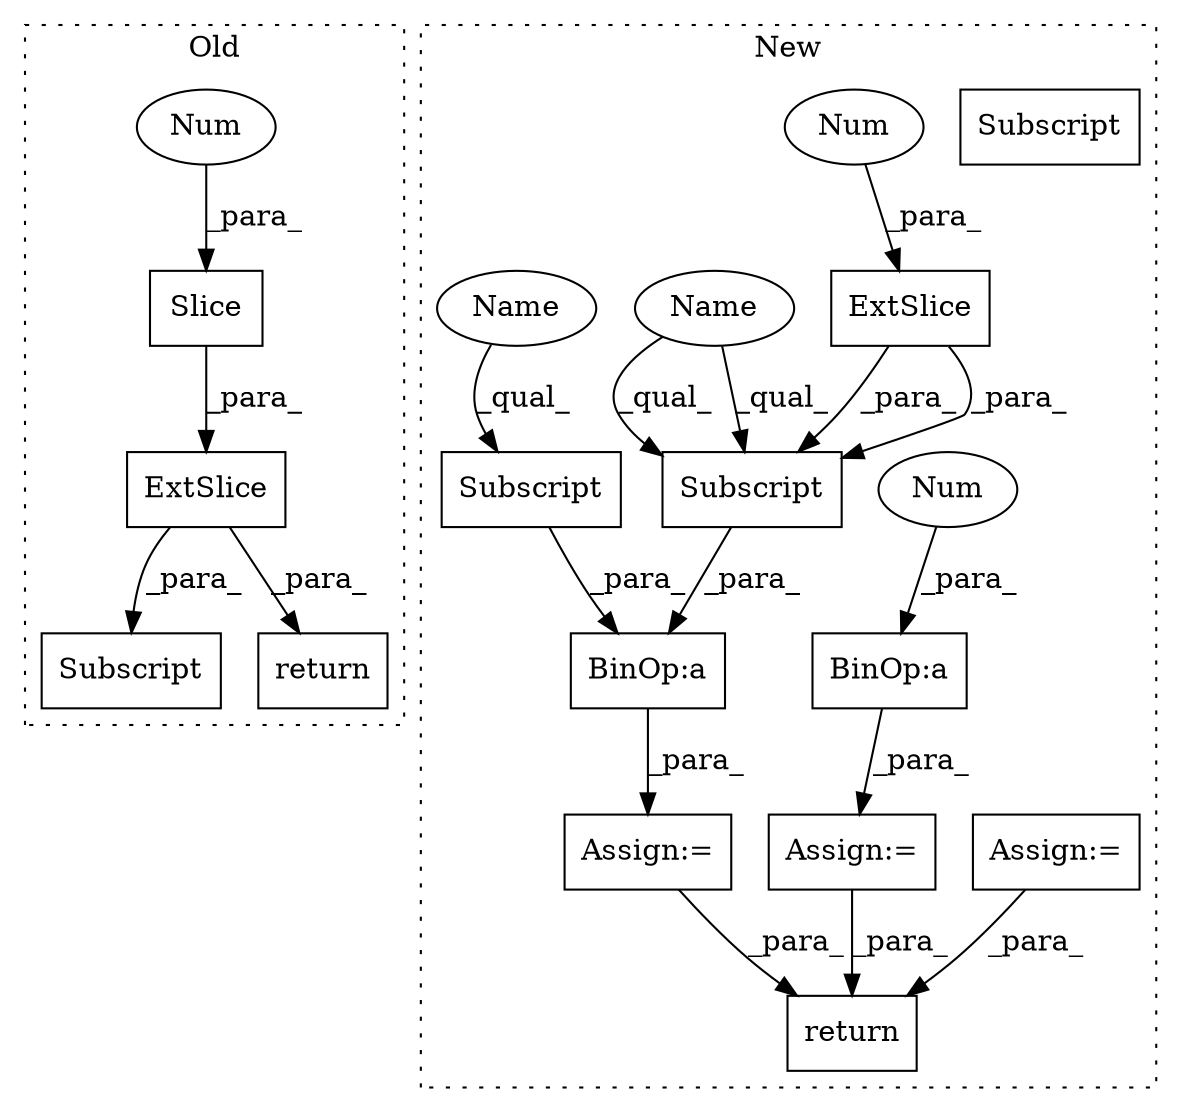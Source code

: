 digraph G {
subgraph cluster0 {
1 [label="Slice" a="80" s="3203" l="1" shape="box"];
3 [label="Num" a="76" s="3204" l="1" shape="ellipse"];
4 [label="Subscript" a="63" s="3194,0" l="12,0" shape="box"];
6 [label="return" a="93" s="3911" l="7" shape="box"];
11 [label="ExtSlice" a="85" s="3194" l="5" shape="box"];
label = "Old";
style="dotted";
}
subgraph cluster1 {
2 [label="return" a="93" s="2410" l="7" shape="box"];
5 [label="Assign:=" a="68" s="2087" l="3" shape="box"];
7 [label="Assign:=" a="68" s="2038" l="3" shape="box"];
8 [label="BinOp:a" a="82" s="2153" l="1" shape="box"];
9 [label="Assign:=" a="68" s="2182" l="3" shape="box"];
10 [label="Subscript" a="63" s="2154,0" l="15,0" shape="box"];
12 [label="BinOp:a" a="82" s="2200" l="3" shape="box"];
13 [label="Num" a="76" s="2203" l="3" shape="ellipse"];
14 [label="ExtSlice" a="85" s="2154" l="8" shape="box"];
15 [label="Num" a="76" s="2167" l="1" shape="ellipse"];
16 [label="Subscript" a="63" s="2154,0" l="15,0" shape="box"];
17 [label="Name" a="87" s="2154" l="8" shape="ellipse"];
18 [label="Subscript" a="63" s="2138,0" l="15,0" shape="box"];
19 [label="Name" a="87" s="2138" l="8" shape="ellipse"];
label = "New";
style="dotted";
}
1 -> 11 [label="_para_"];
3 -> 1 [label="_para_"];
5 -> 2 [label="_para_"];
7 -> 2 [label="_para_"];
8 -> 5 [label="_para_"];
9 -> 2 [label="_para_"];
11 -> 6 [label="_para_"];
11 -> 4 [label="_para_"];
12 -> 9 [label="_para_"];
13 -> 12 [label="_para_"];
14 -> 16 [label="_para_"];
14 -> 16 [label="_para_"];
15 -> 14 [label="_para_"];
16 -> 8 [label="_para_"];
17 -> 16 [label="_qual_"];
17 -> 16 [label="_qual_"];
18 -> 8 [label="_para_"];
19 -> 18 [label="_qual_"];
}